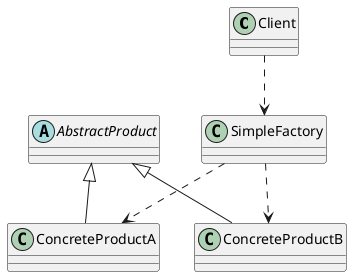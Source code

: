 @startuml
'https://plantuml.com/class-diagram

class Client
abstract class AbstractProduct
class ConcreteProductA
class ConcreteProductB
class SimpleFactory

AbstractProduct <|-- ConcreteProductA
AbstractProduct <|-- ConcreteProductB

SimpleFactory ..> ConcreteProductA
SimpleFactory ..> ConcreteProductB
Client ..> SimpleFactory
@enduml